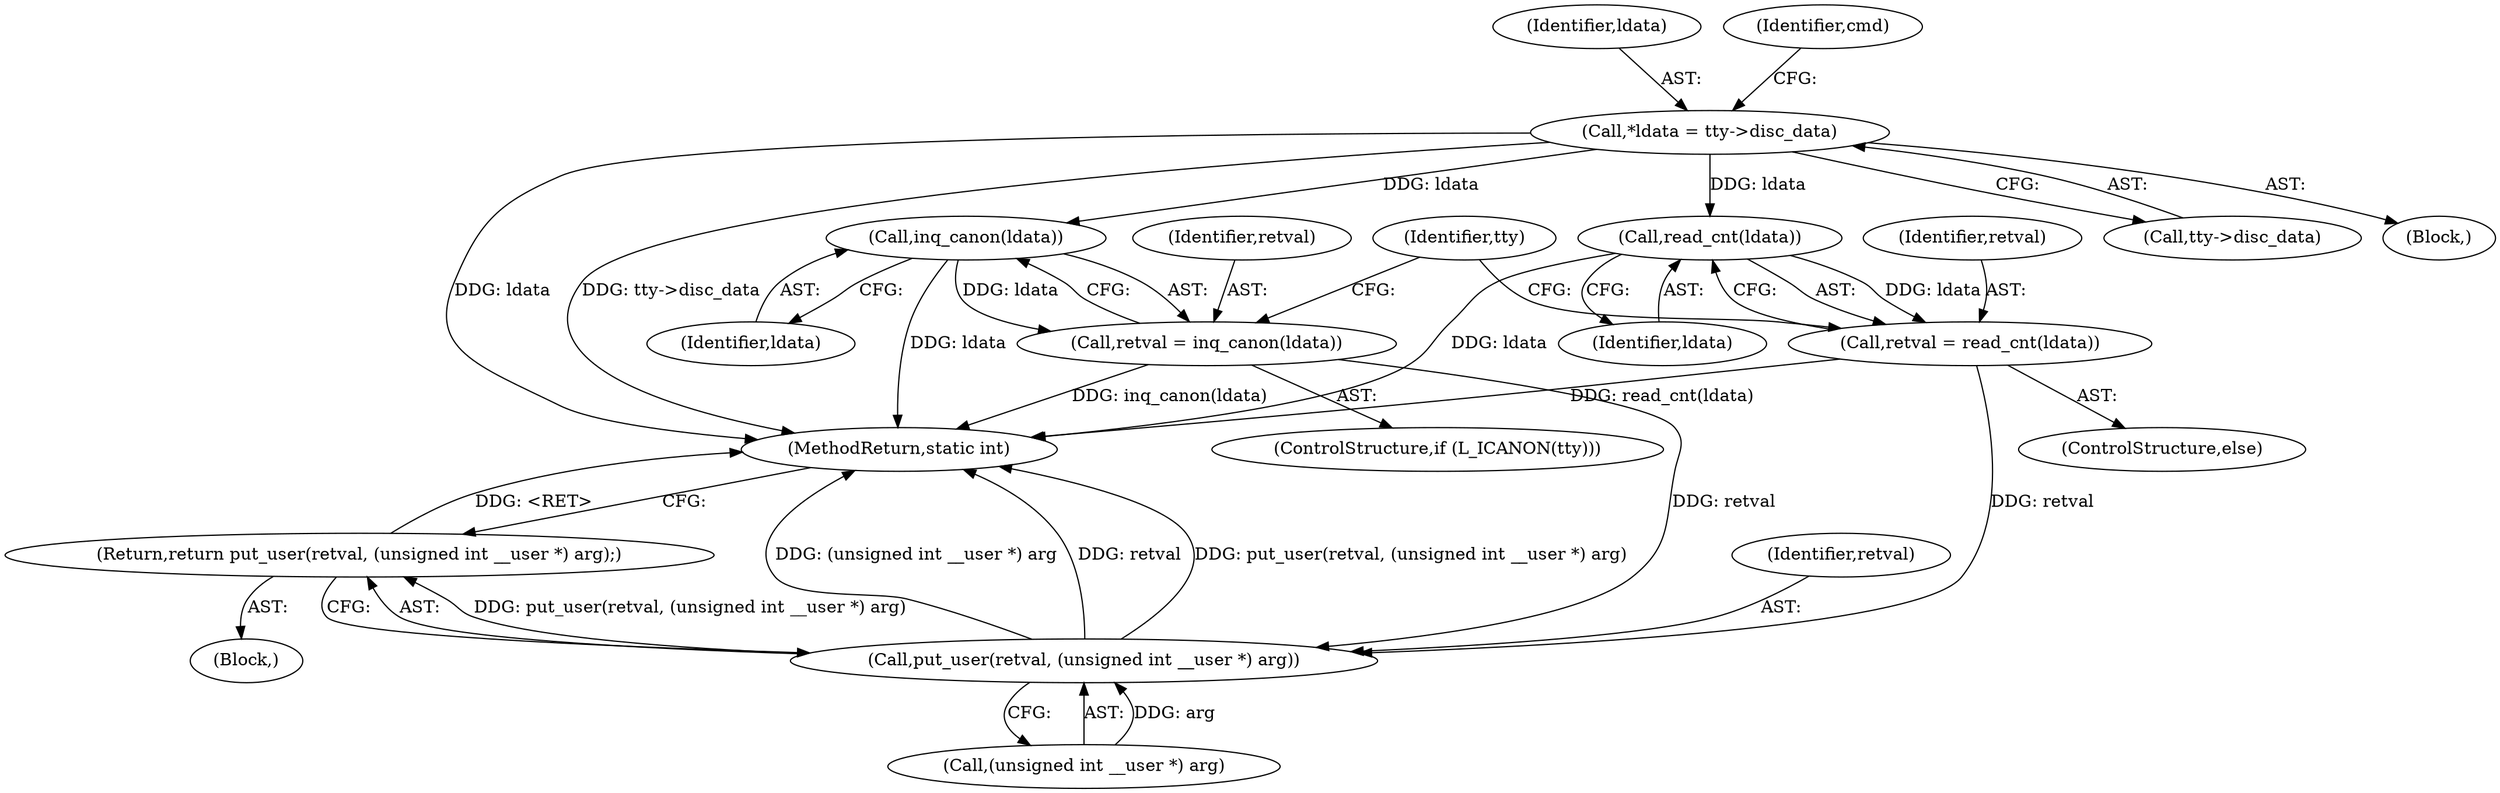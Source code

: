digraph "0_linux_966031f340185eddd05affcf72b740549f056348@pointer" {
"1000107" [label="(Call,*ldata = tty->disc_data)"];
"1000135" [label="(Call,inq_canon(ldata))"];
"1000133" [label="(Call,retval = inq_canon(ldata))"];
"1000148" [label="(Call,put_user(retval, (unsigned int __user *) arg))"];
"1000147" [label="(Return,return put_user(retval, (unsigned int __user *) arg);)"];
"1000140" [label="(Call,read_cnt(ldata))"];
"1000138" [label="(Call,retval = read_cnt(ldata))"];
"1000108" [label="(Identifier,ldata)"];
"1000130" [label="(ControlStructure,if (L_ICANON(tty)))"];
"1000109" [label="(Call,tty->disc_data)"];
"1000138" [label="(Call,retval = read_cnt(ldata))"];
"1000145" [label="(Identifier,tty)"];
"1000114" [label="(Identifier,cmd)"];
"1000136" [label="(Identifier,ldata)"];
"1000115" [label="(Block,)"];
"1000133" [label="(Call,retval = inq_canon(ldata))"];
"1000141" [label="(Identifier,ldata)"];
"1000135" [label="(Call,inq_canon(ldata))"];
"1000147" [label="(Return,return put_user(retval, (unsigned int __user *) arg);)"];
"1000137" [label="(ControlStructure,else)"];
"1000150" [label="(Call,(unsigned int __user *) arg)"];
"1000149" [label="(Identifier,retval)"];
"1000107" [label="(Call,*ldata = tty->disc_data)"];
"1000134" [label="(Identifier,retval)"];
"1000148" [label="(Call,put_user(retval, (unsigned int __user *) arg))"];
"1000139" [label="(Identifier,retval)"];
"1000160" [label="(MethodReturn,static int)"];
"1000105" [label="(Block,)"];
"1000140" [label="(Call,read_cnt(ldata))"];
"1000107" -> "1000105"  [label="AST: "];
"1000107" -> "1000109"  [label="CFG: "];
"1000108" -> "1000107"  [label="AST: "];
"1000109" -> "1000107"  [label="AST: "];
"1000114" -> "1000107"  [label="CFG: "];
"1000107" -> "1000160"  [label="DDG: ldata"];
"1000107" -> "1000160"  [label="DDG: tty->disc_data"];
"1000107" -> "1000135"  [label="DDG: ldata"];
"1000107" -> "1000140"  [label="DDG: ldata"];
"1000135" -> "1000133"  [label="AST: "];
"1000135" -> "1000136"  [label="CFG: "];
"1000136" -> "1000135"  [label="AST: "];
"1000133" -> "1000135"  [label="CFG: "];
"1000135" -> "1000160"  [label="DDG: ldata"];
"1000135" -> "1000133"  [label="DDG: ldata"];
"1000133" -> "1000130"  [label="AST: "];
"1000134" -> "1000133"  [label="AST: "];
"1000145" -> "1000133"  [label="CFG: "];
"1000133" -> "1000160"  [label="DDG: inq_canon(ldata)"];
"1000133" -> "1000148"  [label="DDG: retval"];
"1000148" -> "1000147"  [label="AST: "];
"1000148" -> "1000150"  [label="CFG: "];
"1000149" -> "1000148"  [label="AST: "];
"1000150" -> "1000148"  [label="AST: "];
"1000147" -> "1000148"  [label="CFG: "];
"1000148" -> "1000160"  [label="DDG: (unsigned int __user *) arg"];
"1000148" -> "1000160"  [label="DDG: retval"];
"1000148" -> "1000160"  [label="DDG: put_user(retval, (unsigned int __user *) arg)"];
"1000148" -> "1000147"  [label="DDG: put_user(retval, (unsigned int __user *) arg)"];
"1000138" -> "1000148"  [label="DDG: retval"];
"1000150" -> "1000148"  [label="DDG: arg"];
"1000147" -> "1000115"  [label="AST: "];
"1000160" -> "1000147"  [label="CFG: "];
"1000147" -> "1000160"  [label="DDG: <RET>"];
"1000140" -> "1000138"  [label="AST: "];
"1000140" -> "1000141"  [label="CFG: "];
"1000141" -> "1000140"  [label="AST: "];
"1000138" -> "1000140"  [label="CFG: "];
"1000140" -> "1000160"  [label="DDG: ldata"];
"1000140" -> "1000138"  [label="DDG: ldata"];
"1000138" -> "1000137"  [label="AST: "];
"1000139" -> "1000138"  [label="AST: "];
"1000145" -> "1000138"  [label="CFG: "];
"1000138" -> "1000160"  [label="DDG: read_cnt(ldata)"];
}
